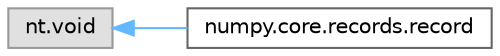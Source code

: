digraph "Graphical Class Hierarchy"
{
 // LATEX_PDF_SIZE
  bgcolor="transparent";
  edge [fontname=Helvetica,fontsize=10,labelfontname=Helvetica,labelfontsize=10];
  node [fontname=Helvetica,fontsize=10,shape=box,height=0.2,width=0.4];
  rankdir="LR";
  Node0 [id="Node000000",label="nt.void",height=0.2,width=0.4,color="grey60", fillcolor="#E0E0E0", style="filled",tooltip=" "];
  Node0 -> Node1 [id="edge4202_Node000000_Node000001",dir="back",color="steelblue1",style="solid",tooltip=" "];
  Node1 [id="Node000001",label="numpy.core.records.record",height=0.2,width=0.4,color="grey40", fillcolor="white", style="filled",URL="$d7/da5/classnumpy_1_1core_1_1records_1_1record.html",tooltip=" "];
}
